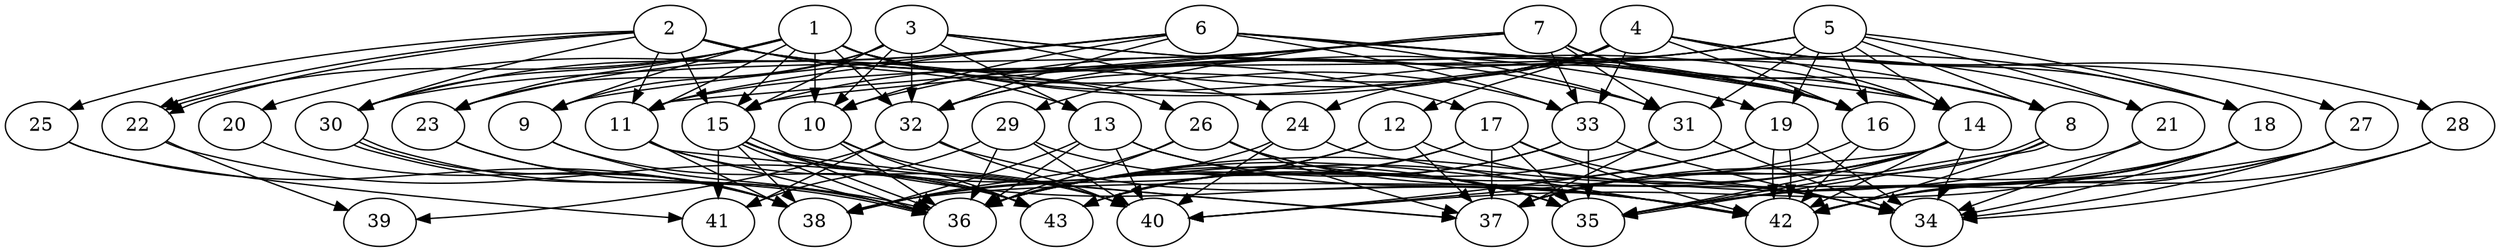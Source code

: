 // DAG (tier=3-complex, mode=data, n=43, ccr=0.506, fat=0.751, density=0.735, regular=0.275, jump=0.241, mindata=4194304, maxdata=33554432)
// DAG automatically generated by daggen at Sun Aug 24 16:33:35 2025
// /home/ermia/Project/Environments/daggen/bin/daggen --dot --ccr 0.506 --fat 0.751 --regular 0.275 --density 0.735 --jump 0.241 --mindata 4194304 --maxdata 33554432 -n 43 
digraph G {
  1 [size="18174682265546123264", alpha="0.19", expect_size="9087341132773061632"]
  1 -> 8 [size ="6090406441779200"]
  1 -> 9 [size ="6090406441779200"]
  1 -> 10 [size ="6090406441779200"]
  1 -> 11 [size ="6090406441779200"]
  1 -> 15 [size ="6090406441779200"]
  1 -> 16 [size ="6090406441779200"]
  1 -> 22 [size ="6090406441779200"]
  1 -> 23 [size ="6090406441779200"]
  1 -> 26 [size ="6090406441779200"]
  1 -> 30 [size ="6090406441779200"]
  1 -> 32 [size ="6090406441779200"]
  1 -> 33 [size ="6090406441779200"]
  2 [size="1329012727762018560", alpha="0.09", expect_size="664506363881009280"]
  2 -> 11 [size ="610219566563328"]
  2 -> 13 [size ="610219566563328"]
  2 -> 15 [size ="610219566563328"]
  2 -> 17 [size ="610219566563328"]
  2 -> 19 [size ="610219566563328"]
  2 -> 22 [size ="610219566563328"]
  2 -> 22 [size ="610219566563328"]
  2 -> 25 [size ="610219566563328"]
  2 -> 30 [size ="610219566563328"]
  2 -> 31 [size ="610219566563328"]
  3 [size="5735861925011924189184", alpha="0.03", expect_size="2867930962505962094592"]
  3 -> 9 [size ="2563435803967488"]
  3 -> 10 [size ="2563435803967488"]
  3 -> 13 [size ="2563435803967488"]
  3 -> 14 [size ="2563435803967488"]
  3 -> 15 [size ="2563435803967488"]
  3 -> 16 [size ="2563435803967488"]
  3 -> 23 [size ="2563435803967488"]
  3 -> 24 [size ="2563435803967488"]
  3 -> 32 [size ="2563435803967488"]
  4 [size="28953357239231732252672", alpha="0.10", expect_size="14476678619615866126336"]
  4 -> 12 [size ="7543205503434752"]
  4 -> 14 [size ="7543205503434752"]
  4 -> 15 [size ="7543205503434752"]
  4 -> 16 [size ="7543205503434752"]
  4 -> 18 [size ="7543205503434752"]
  4 -> 23 [size ="7543205503434752"]
  4 -> 24 [size ="7543205503434752"]
  4 -> 27 [size ="7543205503434752"]
  4 -> 28 [size ="7543205503434752"]
  4 -> 32 [size ="7543205503434752"]
  4 -> 33 [size ="7543205503434752"]
  5 [size="347282288734375744", alpha="0.01", expect_size="173641144367187872"]
  5 -> 8 [size ="236169816178688"]
  5 -> 10 [size ="236169816178688"]
  5 -> 11 [size ="236169816178688"]
  5 -> 14 [size ="236169816178688"]
  5 -> 16 [size ="236169816178688"]
  5 -> 18 [size ="236169816178688"]
  5 -> 19 [size ="236169816178688"]
  5 -> 21 [size ="236169816178688"]
  5 -> 31 [size ="236169816178688"]
  5 -> 32 [size ="236169816178688"]
  6 [size="20662357617375032", alpha="0.07", expect_size="10331178808687516"]
  6 -> 9 [size ="475388992028672"]
  6 -> 10 [size ="475388992028672"]
  6 -> 11 [size ="475388992028672"]
  6 -> 14 [size ="475388992028672"]
  6 -> 16 [size ="475388992028672"]
  6 -> 18 [size ="475388992028672"]
  6 -> 20 [size ="475388992028672"]
  6 -> 21 [size ="475388992028672"]
  6 -> 30 [size ="475388992028672"]
  6 -> 31 [size ="475388992028672"]
  6 -> 32 [size ="475388992028672"]
  6 -> 33 [size ="475388992028672"]
  7 [size="10677847407164614", alpha="0.07", expect_size="5338923703582307"]
  7 -> 8 [size ="723503758180352"]
  7 -> 11 [size ="723503758180352"]
  7 -> 14 [size ="723503758180352"]
  7 -> 15 [size ="723503758180352"]
  7 -> 16 [size ="723503758180352"]
  7 -> 29 [size ="723503758180352"]
  7 -> 30 [size ="723503758180352"]
  7 -> 31 [size ="723503758180352"]
  7 -> 33 [size ="723503758180352"]
  8 [size="2245214918316513024", alpha="0.01", expect_size="1122607459158256512"]
  8 -> 35 [size ="996467653214208"]
  8 -> 35 [size ="996467653214208"]
  8 -> 37 [size ="996467653214208"]
  8 -> 42 [size ="996467653214208"]
  9 [size="3165583732305125376", alpha="0.16", expect_size="1582791866152562688"]
  9 -> 36 [size ="4351558321963008"]
  9 -> 43 [size ="4351558321963008"]
  10 [size="16586173914469683200", alpha="0.06", expect_size="8293086957234841600"]
  10 -> 36 [size ="6433242341179392"]
  10 -> 40 [size ="6433242341179392"]
  10 -> 43 [size ="6433242341179392"]
  11 [size="192862040074359136", alpha="0.09", expect_size="96431020037179568"]
  11 -> 36 [size ="3294984497266688"]
  11 -> 37 [size ="3294984497266688"]
  11 -> 38 [size ="3294984497266688"]
  11 -> 40 [size ="3294984497266688"]
  12 [size="3857424099715242496", alpha="0.13", expect_size="1928712049857621248"]
  12 -> 34 [size ="3914876187574272"]
  12 -> 36 [size ="3914876187574272"]
  12 -> 37 [size ="3914876187574272"]
  12 -> 38 [size ="3914876187574272"]
  13 [size="13178719571820215795712", alpha="0.16", expect_size="6589359785910107897856"]
  13 -> 35 [size ="4463464978317312"]
  13 -> 36 [size ="4463464978317312"]
  13 -> 38 [size ="4463464978317312"]
  13 -> 40 [size ="4463464978317312"]
  13 -> 42 [size ="4463464978317312"]
  14 [size="1711793904734051500032", alpha="0.09", expect_size="855896952367025750016"]
  14 -> 34 [size ="1144785985339392"]
  14 -> 35 [size ="1144785985339392"]
  14 -> 36 [size ="1144785985339392"]
  14 -> 37 [size ="1144785985339392"]
  14 -> 40 [size ="1144785985339392"]
  14 -> 42 [size ="1144785985339392"]
  14 -> 43 [size ="1144785985339392"]
  15 [size="3281567056738775040", alpha="0.10", expect_size="1640783528369387520"]
  15 -> 35 [size ="1198315202936832"]
  15 -> 36 [size ="1198315202936832"]
  15 -> 36 [size ="1198315202936832"]
  15 -> 37 [size ="1198315202936832"]
  15 -> 38 [size ="1198315202936832"]
  15 -> 41 [size ="1198315202936832"]
  15 -> 42 [size ="1198315202936832"]
  15 -> 43 [size ="1198315202936832"]
  16 [size="40337121011106504", alpha="0.05", expect_size="20168560505553252"]
  16 -> 37 [size ="3929750254911488"]
  16 -> 42 [size ="3929750254911488"]
  17 [size="24774994629578880", alpha="0.20", expect_size="12387497314789440"]
  17 -> 34 [size ="644897929428992"]
  17 -> 35 [size ="644897929428992"]
  17 -> 36 [size ="644897929428992"]
  17 -> 37 [size ="644897929428992"]
  17 -> 42 [size ="644897929428992"]
  17 -> 43 [size ="644897929428992"]
  18 [size="41803992100113080", alpha="0.18", expect_size="20901996050056540"]
  18 -> 34 [size ="1542671059386368"]
  18 -> 35 [size ="1542671059386368"]
  18 -> 37 [size ="1542671059386368"]
  18 -> 40 [size ="1542671059386368"]
  18 -> 42 [size ="1542671059386368"]
  19 [size="48781413930579344", alpha="0.17", expect_size="24390706965289672"]
  19 -> 34 [size ="1028724157841408"]
  19 -> 36 [size ="1028724157841408"]
  19 -> 40 [size ="1028724157841408"]
  19 -> 42 [size ="1028724157841408"]
  19 -> 42 [size ="1028724157841408"]
  20 [size="30524844326615252992000", alpha="0.12", expect_size="15262422163307626496000"]
  20 -> 38 [size ="7813740049203200"]
  21 [size="149443774245021088", alpha="0.03", expect_size="74721887122510544"]
  21 -> 34 [size ="7408479048302592"]
  21 -> 36 [size ="7408479048302592"]
  22 [size="3127190860184468992", alpha="0.13", expect_size="1563595430092234496"]
  22 -> 39 [size ="1818618136363008"]
  22 -> 43 [size ="1818618136363008"]
  23 [size="2991234830106462208", alpha="0.00", expect_size="1495617415053231104"]
  23 -> 36 [size ="2006790661210112"]
  23 -> 38 [size ="2006790661210112"]
  24 [size="5381189931926844080128", alpha="0.12", expect_size="2690594965963422040064"]
  24 -> 38 [size ="2456643858071552"]
  24 -> 40 [size ="2456643858071552"]
  24 -> 42 [size ="2456643858071552"]
  25 [size="1472852691450482130944", alpha="0.11", expect_size="736426345725241065472"]
  25 -> 38 [size ="1035609904775168"]
  25 -> 41 [size ="1035609904775168"]
  26 [size="14252133848697108692992", alpha="0.19", expect_size="7126066924348554346496"]
  26 -> 35 [size ="4702656404652032"]
  26 -> 36 [size ="4702656404652032"]
  26 -> 37 [size ="4702656404652032"]
  26 -> 38 [size ="4702656404652032"]
  26 -> 42 [size ="4702656404652032"]
  27 [size="9663901882886257639424", alpha="0.10", expect_size="4831950941443128819712"]
  27 -> 34 [size ="3629596339601408"]
  27 -> 35 [size ="3629596339601408"]
  27 -> 38 [size ="3629596339601408"]
  27 -> 42 [size ="3629596339601408"]
  28 [size="169169630904790810624", alpha="0.19", expect_size="84584815452395405312"]
  28 -> 34 [size ="244702414635008"]
  28 -> 42 [size ="244702414635008"]
  29 [size="96329403014240960", alpha="0.18", expect_size="48164701507120480"]
  29 -> 35 [size ="2890276800561152"]
  29 -> 36 [size ="2890276800561152"]
  29 -> 40 [size ="2890276800561152"]
  29 -> 41 [size ="2890276800561152"]
  30 [size="33331135055508063387648", alpha="0.07", expect_size="16665567527754031693824"]
  30 -> 36 [size ="8285589048655872"]
  30 -> 36 [size ="8285589048655872"]
  30 -> 38 [size ="8285589048655872"]
  31 [size="433168502369399341056", alpha="0.11", expect_size="216584251184699670528"]
  31 -> 34 [size ="457995523719168"]
  31 -> 37 [size ="457995523719168"]
  31 -> 43 [size ="457995523719168"]
  32 [size="3565488268047198191616", alpha="0.12", expect_size="1782744134023599095808"]
  32 -> 39 [size ="1867107520217088"]
  32 -> 40 [size ="1867107520217088"]
  32 -> 41 [size ="1867107520217088"]
  32 -> 42 [size ="1867107520217088"]
  33 [size="447706969196149952", alpha="0.13", expect_size="223853484598074976"]
  33 -> 34 [size ="8580810210803712"]
  33 -> 35 [size ="8580810210803712"]
  33 -> 36 [size ="8580810210803712"]
  33 -> 43 [size ="8580810210803712"]
  34 [size="9859382875760629760", alpha="0.05", expect_size="4929691437880314880"]
  35 [size="3111789210682907648", alpha="0.10", expect_size="1555894605341453824"]
  36 [size="11688035504269670400", alpha="0.03", expect_size="5844017752134835200"]
  37 [size="2115829887369134211072", alpha="0.05", expect_size="1057914943684567105536"]
  38 [size="34584558518150776", alpha="0.07", expect_size="17292279259075388"]
  39 [size="1261190640241867751424", alpha="0.12", expect_size="630595320120933875712"]
  40 [size="9834940460075013111808", alpha="0.11", expect_size="4917470230037506555904"]
  41 [size="26719314304336658432000", alpha="0.11", expect_size="13359657152168329216000"]
  42 [size="16760718455915812", alpha="0.10", expect_size="8380359227957906"]
  43 [size="24364612280780596", alpha="0.16", expect_size="12182306140390298"]
}